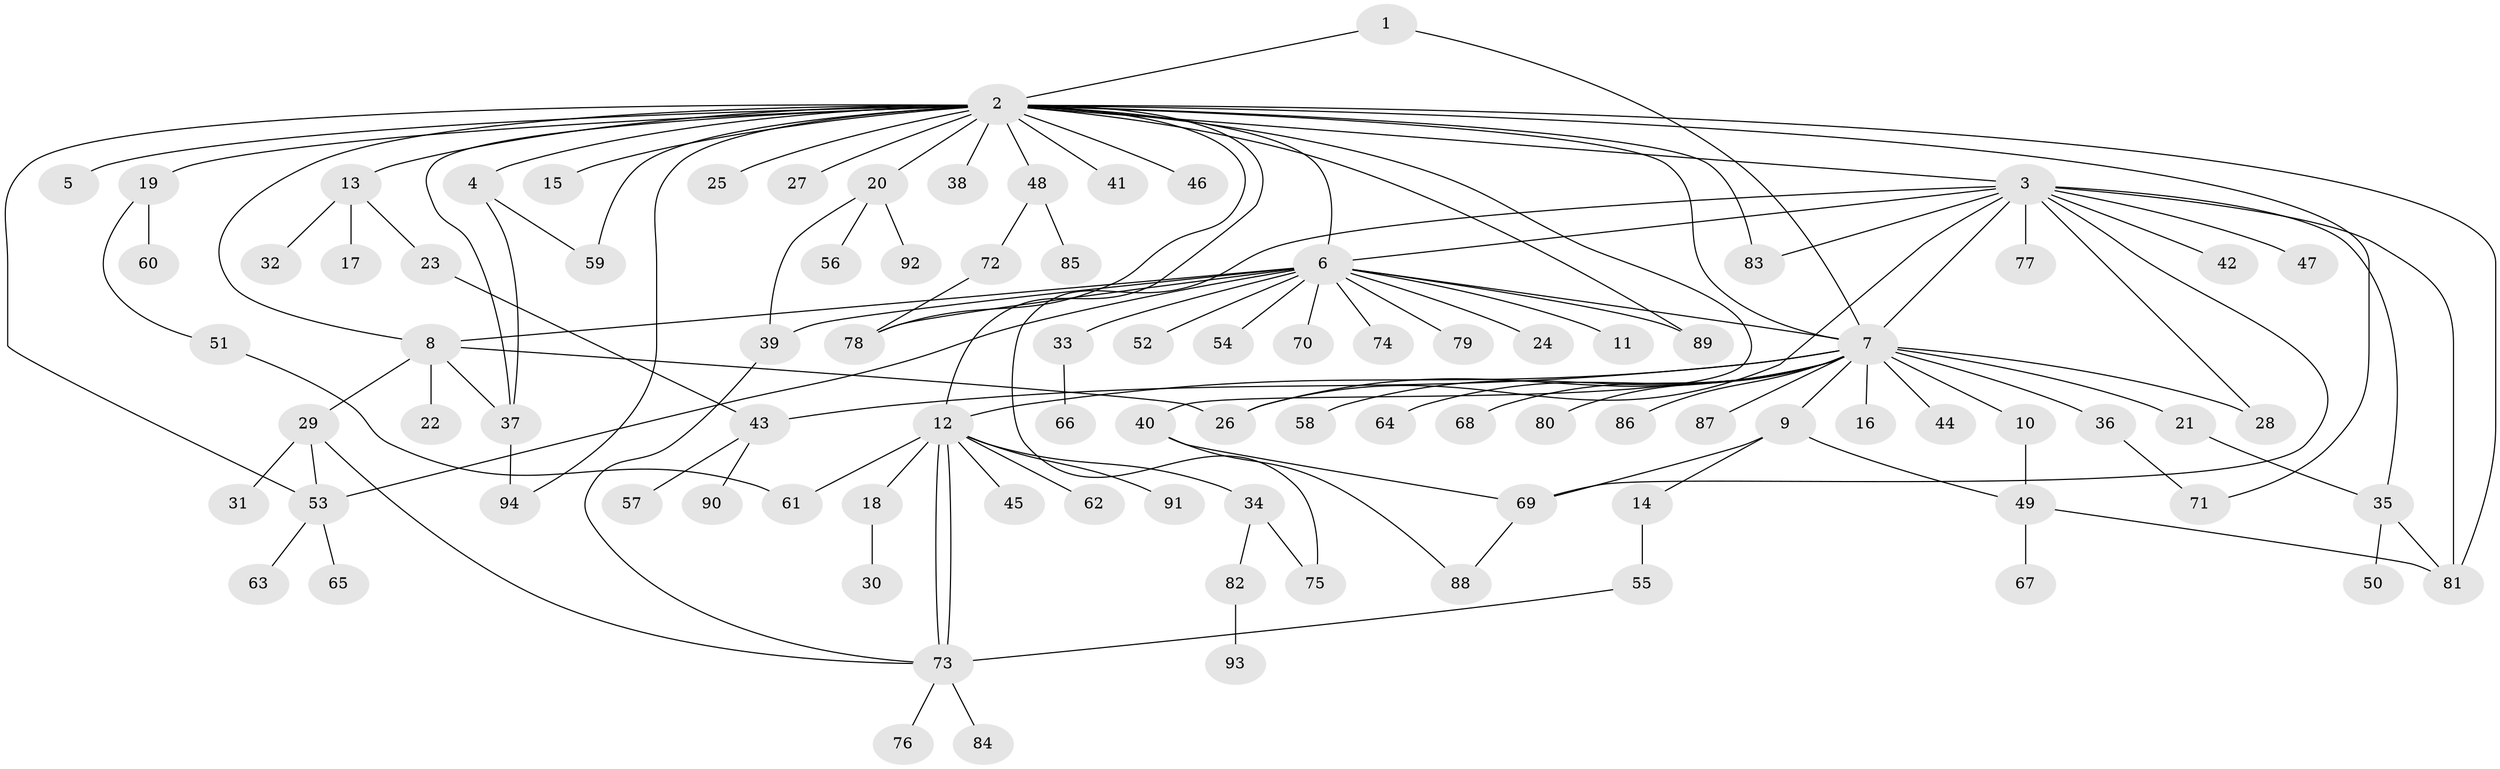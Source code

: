 // Generated by graph-tools (version 1.1) at 2025/48/03/09/25 04:48:11]
// undirected, 94 vertices, 129 edges
graph export_dot {
graph [start="1"]
  node [color=gray90,style=filled];
  1;
  2;
  3;
  4;
  5;
  6;
  7;
  8;
  9;
  10;
  11;
  12;
  13;
  14;
  15;
  16;
  17;
  18;
  19;
  20;
  21;
  22;
  23;
  24;
  25;
  26;
  27;
  28;
  29;
  30;
  31;
  32;
  33;
  34;
  35;
  36;
  37;
  38;
  39;
  40;
  41;
  42;
  43;
  44;
  45;
  46;
  47;
  48;
  49;
  50;
  51;
  52;
  53;
  54;
  55;
  56;
  57;
  58;
  59;
  60;
  61;
  62;
  63;
  64;
  65;
  66;
  67;
  68;
  69;
  70;
  71;
  72;
  73;
  74;
  75;
  76;
  77;
  78;
  79;
  80;
  81;
  82;
  83;
  84;
  85;
  86;
  87;
  88;
  89;
  90;
  91;
  92;
  93;
  94;
  1 -- 2;
  1 -- 7;
  2 -- 3;
  2 -- 4;
  2 -- 5;
  2 -- 6;
  2 -- 7;
  2 -- 8;
  2 -- 12;
  2 -- 13;
  2 -- 15;
  2 -- 19;
  2 -- 20;
  2 -- 25;
  2 -- 27;
  2 -- 37;
  2 -- 38;
  2 -- 40;
  2 -- 41;
  2 -- 46;
  2 -- 48;
  2 -- 53;
  2 -- 59;
  2 -- 71;
  2 -- 78;
  2 -- 81;
  2 -- 83;
  2 -- 89;
  2 -- 94;
  3 -- 6;
  3 -- 7;
  3 -- 26;
  3 -- 28;
  3 -- 35;
  3 -- 42;
  3 -- 47;
  3 -- 69;
  3 -- 75;
  3 -- 77;
  3 -- 81;
  3 -- 83;
  4 -- 37;
  4 -- 59;
  6 -- 7;
  6 -- 8;
  6 -- 11;
  6 -- 24;
  6 -- 33;
  6 -- 39;
  6 -- 52;
  6 -- 53;
  6 -- 54;
  6 -- 70;
  6 -- 74;
  6 -- 78;
  6 -- 79;
  6 -- 89;
  7 -- 9;
  7 -- 10;
  7 -- 12;
  7 -- 16;
  7 -- 21;
  7 -- 26;
  7 -- 28;
  7 -- 36;
  7 -- 43;
  7 -- 44;
  7 -- 58;
  7 -- 64;
  7 -- 68;
  7 -- 80;
  7 -- 86;
  7 -- 87;
  8 -- 22;
  8 -- 26;
  8 -- 29;
  8 -- 37;
  9 -- 14;
  9 -- 49;
  9 -- 69;
  10 -- 49;
  12 -- 18;
  12 -- 34;
  12 -- 45;
  12 -- 61;
  12 -- 62;
  12 -- 73;
  12 -- 73;
  12 -- 91;
  13 -- 17;
  13 -- 23;
  13 -- 32;
  14 -- 55;
  18 -- 30;
  19 -- 51;
  19 -- 60;
  20 -- 39;
  20 -- 56;
  20 -- 92;
  21 -- 35;
  23 -- 43;
  29 -- 31;
  29 -- 53;
  29 -- 73;
  33 -- 66;
  34 -- 75;
  34 -- 82;
  35 -- 50;
  35 -- 81;
  36 -- 71;
  37 -- 94;
  39 -- 73;
  40 -- 69;
  40 -- 88;
  43 -- 57;
  43 -- 90;
  48 -- 72;
  48 -- 85;
  49 -- 67;
  49 -- 81;
  51 -- 61;
  53 -- 63;
  53 -- 65;
  55 -- 73;
  69 -- 88;
  72 -- 78;
  73 -- 76;
  73 -- 84;
  82 -- 93;
}
